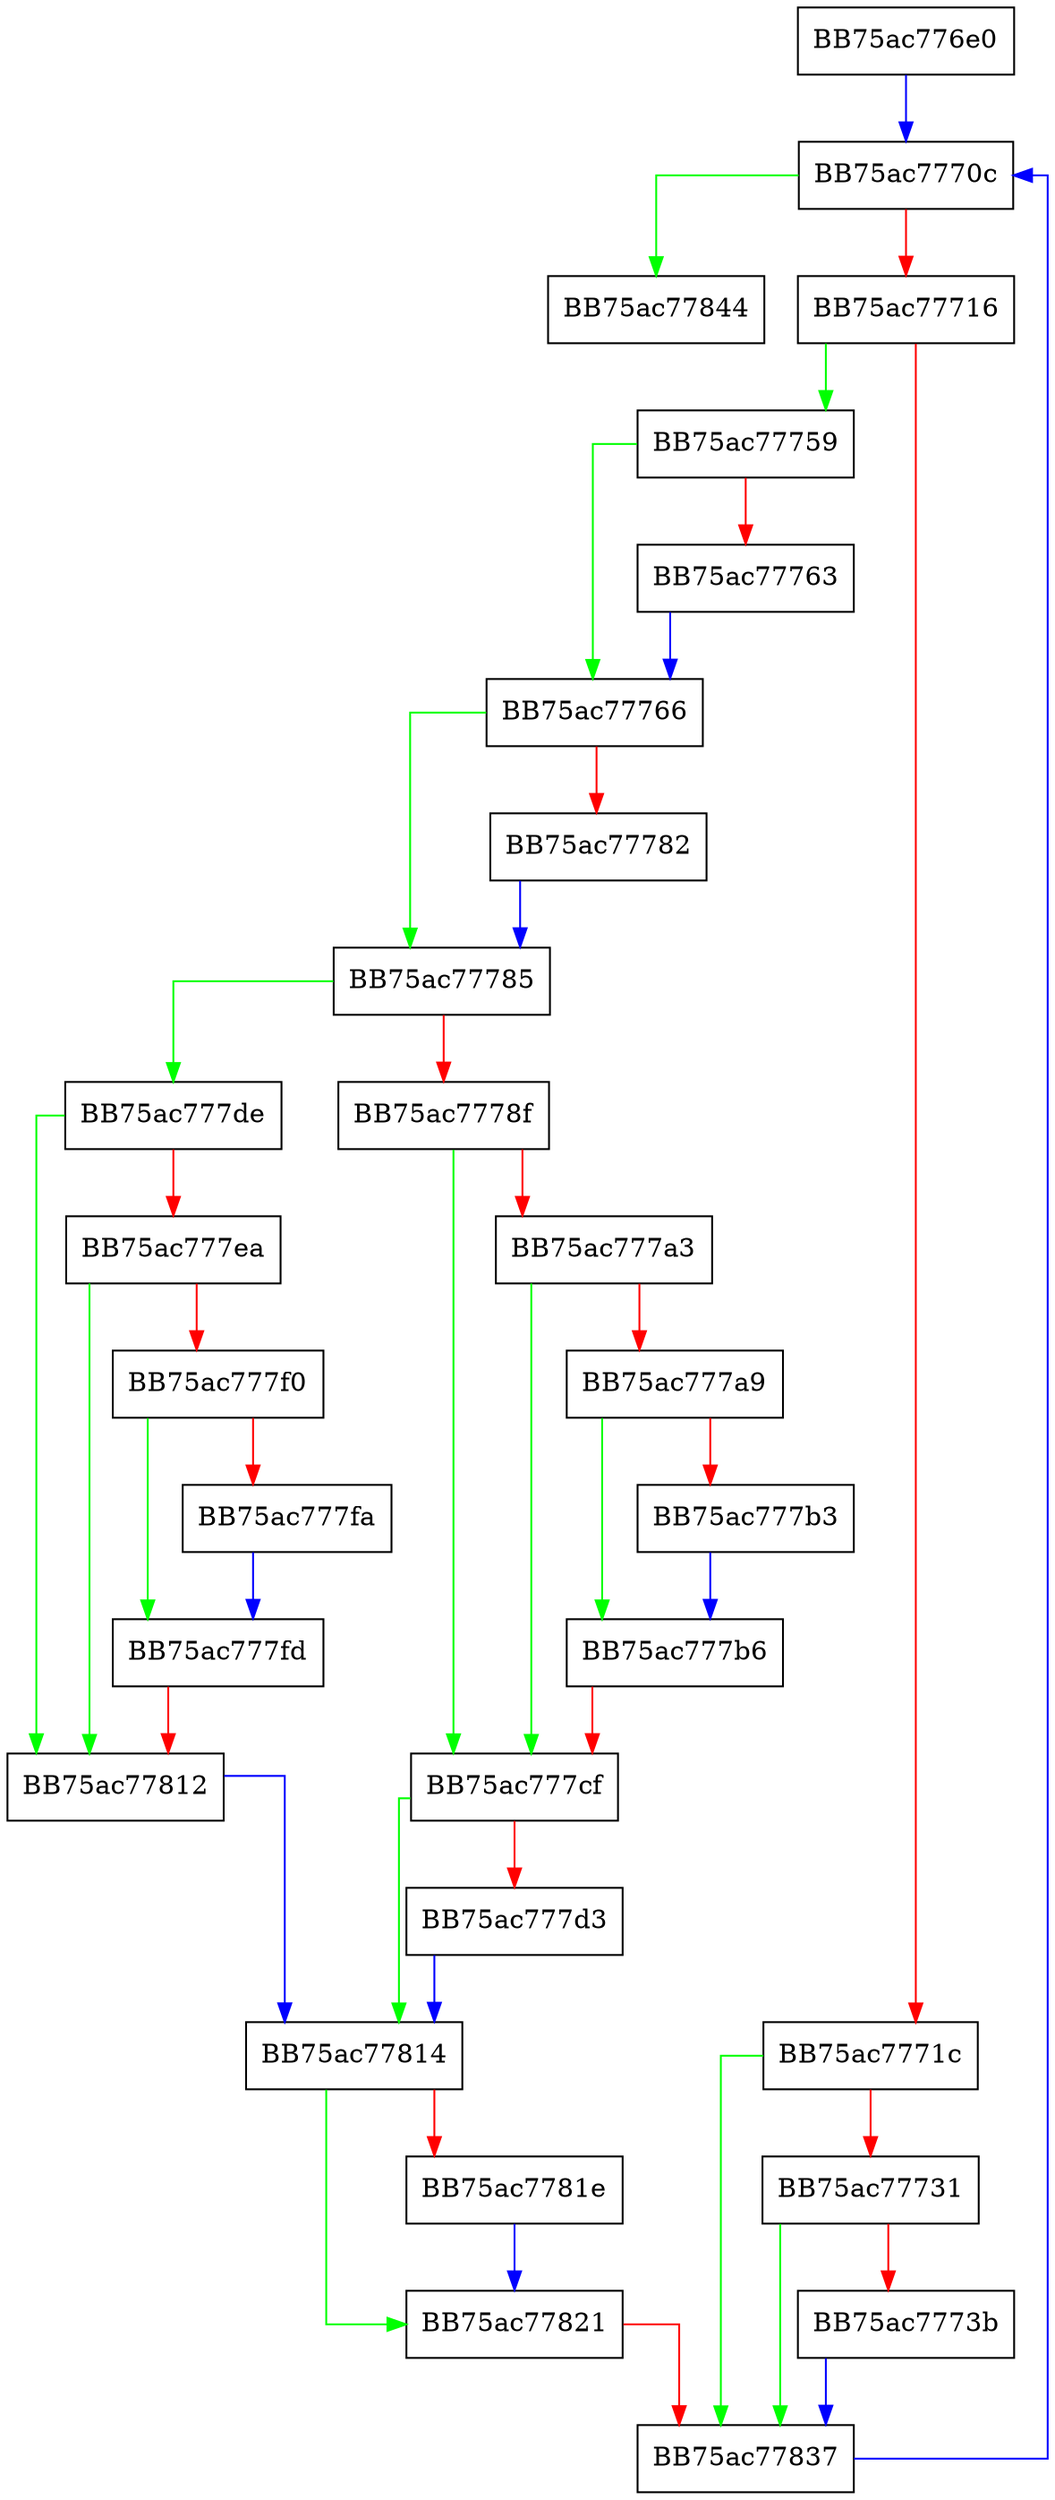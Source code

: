 digraph ProcessFileActions {
  node [shape="box"];
  graph [splines=ortho];
  BB75ac776e0 -> BB75ac7770c [color="blue"];
  BB75ac7770c -> BB75ac77844 [color="green"];
  BB75ac7770c -> BB75ac77716 [color="red"];
  BB75ac77716 -> BB75ac77759 [color="green"];
  BB75ac77716 -> BB75ac7771c [color="red"];
  BB75ac7771c -> BB75ac77837 [color="green"];
  BB75ac7771c -> BB75ac77731 [color="red"];
  BB75ac77731 -> BB75ac77837 [color="green"];
  BB75ac77731 -> BB75ac7773b [color="red"];
  BB75ac7773b -> BB75ac77837 [color="blue"];
  BB75ac77759 -> BB75ac77766 [color="green"];
  BB75ac77759 -> BB75ac77763 [color="red"];
  BB75ac77763 -> BB75ac77766 [color="blue"];
  BB75ac77766 -> BB75ac77785 [color="green"];
  BB75ac77766 -> BB75ac77782 [color="red"];
  BB75ac77782 -> BB75ac77785 [color="blue"];
  BB75ac77785 -> BB75ac777de [color="green"];
  BB75ac77785 -> BB75ac7778f [color="red"];
  BB75ac7778f -> BB75ac777cf [color="green"];
  BB75ac7778f -> BB75ac777a3 [color="red"];
  BB75ac777a3 -> BB75ac777cf [color="green"];
  BB75ac777a3 -> BB75ac777a9 [color="red"];
  BB75ac777a9 -> BB75ac777b6 [color="green"];
  BB75ac777a9 -> BB75ac777b3 [color="red"];
  BB75ac777b3 -> BB75ac777b6 [color="blue"];
  BB75ac777b6 -> BB75ac777cf [color="red"];
  BB75ac777cf -> BB75ac77814 [color="green"];
  BB75ac777cf -> BB75ac777d3 [color="red"];
  BB75ac777d3 -> BB75ac77814 [color="blue"];
  BB75ac777de -> BB75ac77812 [color="green"];
  BB75ac777de -> BB75ac777ea [color="red"];
  BB75ac777ea -> BB75ac77812 [color="green"];
  BB75ac777ea -> BB75ac777f0 [color="red"];
  BB75ac777f0 -> BB75ac777fd [color="green"];
  BB75ac777f0 -> BB75ac777fa [color="red"];
  BB75ac777fa -> BB75ac777fd [color="blue"];
  BB75ac777fd -> BB75ac77812 [color="red"];
  BB75ac77812 -> BB75ac77814 [color="blue"];
  BB75ac77814 -> BB75ac77821 [color="green"];
  BB75ac77814 -> BB75ac7781e [color="red"];
  BB75ac7781e -> BB75ac77821 [color="blue"];
  BB75ac77821 -> BB75ac77837 [color="red"];
  BB75ac77837 -> BB75ac7770c [color="blue"];
}